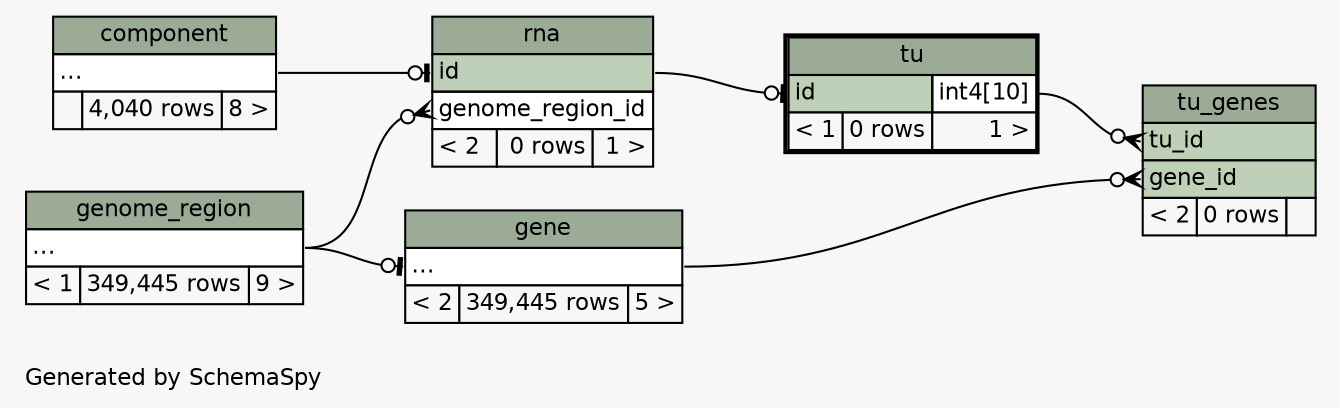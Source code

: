 // dot 2.38.0 on Mac OS X 10.10.3
// SchemaSpy rev 590
digraph "twoDegreesRelationshipsDiagram" {
  graph [
    rankdir="RL"
    bgcolor="#f7f7f7"
    label="\nGenerated by SchemaSpy"
    labeljust="l"
    nodesep="0.18"
    ranksep="0.46"
    fontname="Helvetica"
    fontsize="11"
  ];
  node [
    fontname="Helvetica"
    fontsize="11"
    shape="plaintext"
  ];
  edge [
    arrowsize="0.8"
  ];
  "gene":"elipses":w -> "genome_region":"elipses":e [arrowhead=none dir=back arrowtail=teeodot];
  "rna":"genome_region_id":w -> "genome_region":"elipses":e [arrowhead=none dir=back arrowtail=crowodot];
  "rna":"id":w -> "component":"elipses":e [arrowhead=none dir=back arrowtail=teeodot];
  "tu":"id":w -> "rna":"id":e [arrowhead=none dir=back arrowtail=teeodot];
  "tu_genes":"gene_id":w -> "gene":"elipses":e [arrowhead=none dir=back arrowtail=crowodot];
  "tu_genes":"tu_id":w -> "tu":"id.type":e [arrowhead=none dir=back arrowtail=crowodot];
  "component" [
    label=<
    <TABLE BORDER="0" CELLBORDER="1" CELLSPACING="0" BGCOLOR="#ffffff">
      <TR><TD COLSPAN="3" BGCOLOR="#9bab96" ALIGN="CENTER">component</TD></TR>
      <TR><TD PORT="elipses" COLSPAN="3" ALIGN="LEFT">...</TD></TR>
      <TR><TD ALIGN="LEFT" BGCOLOR="#f7f7f7">  </TD><TD ALIGN="RIGHT" BGCOLOR="#f7f7f7">4,040 rows</TD><TD ALIGN="RIGHT" BGCOLOR="#f7f7f7">8 &gt;</TD></TR>
    </TABLE>>
    URL="component.html"
    tooltip="component"
  ];
  "gene" [
    label=<
    <TABLE BORDER="0" CELLBORDER="1" CELLSPACING="0" BGCOLOR="#ffffff">
      <TR><TD COLSPAN="3" BGCOLOR="#9bab96" ALIGN="CENTER">gene</TD></TR>
      <TR><TD PORT="elipses" COLSPAN="3" ALIGN="LEFT">...</TD></TR>
      <TR><TD ALIGN="LEFT" BGCOLOR="#f7f7f7">&lt; 2</TD><TD ALIGN="RIGHT" BGCOLOR="#f7f7f7">349,445 rows</TD><TD ALIGN="RIGHT" BGCOLOR="#f7f7f7">5 &gt;</TD></TR>
    </TABLE>>
    URL="gene.html"
    tooltip="gene"
  ];
  "genome_region" [
    label=<
    <TABLE BORDER="0" CELLBORDER="1" CELLSPACING="0" BGCOLOR="#ffffff">
      <TR><TD COLSPAN="3" BGCOLOR="#9bab96" ALIGN="CENTER">genome_region</TD></TR>
      <TR><TD PORT="elipses" COLSPAN="3" ALIGN="LEFT">...</TD></TR>
      <TR><TD ALIGN="LEFT" BGCOLOR="#f7f7f7">&lt; 1</TD><TD ALIGN="RIGHT" BGCOLOR="#f7f7f7">349,445 rows</TD><TD ALIGN="RIGHT" BGCOLOR="#f7f7f7">9 &gt;</TD></TR>
    </TABLE>>
    URL="genome_region.html"
    tooltip="genome_region"
  ];
  "rna" [
    label=<
    <TABLE BORDER="0" CELLBORDER="1" CELLSPACING="0" BGCOLOR="#ffffff">
      <TR><TD COLSPAN="3" BGCOLOR="#9bab96" ALIGN="CENTER">rna</TD></TR>
      <TR><TD PORT="id" COLSPAN="3" BGCOLOR="#bed1b8" ALIGN="LEFT">id</TD></TR>
      <TR><TD PORT="genome_region_id" COLSPAN="3" ALIGN="LEFT">genome_region_id</TD></TR>
      <TR><TD ALIGN="LEFT" BGCOLOR="#f7f7f7">&lt; 2</TD><TD ALIGN="RIGHT" BGCOLOR="#f7f7f7">0 rows</TD><TD ALIGN="RIGHT" BGCOLOR="#f7f7f7">1 &gt;</TD></TR>
    </TABLE>>
    URL="rna.html"
    tooltip="rna"
  ];
  "tu" [
    label=<
    <TABLE BORDER="2" CELLBORDER="1" CELLSPACING="0" BGCOLOR="#ffffff">
      <TR><TD COLSPAN="3" BGCOLOR="#9bab96" ALIGN="CENTER">tu</TD></TR>
      <TR><TD PORT="id" COLSPAN="2" BGCOLOR="#bed1b8" ALIGN="LEFT">id</TD><TD PORT="id.type" ALIGN="LEFT">int4[10]</TD></TR>
      <TR><TD ALIGN="LEFT" BGCOLOR="#f7f7f7">&lt; 1</TD><TD ALIGN="RIGHT" BGCOLOR="#f7f7f7">0 rows</TD><TD ALIGN="RIGHT" BGCOLOR="#f7f7f7">1 &gt;</TD></TR>
    </TABLE>>
    URL="tu.html"
    tooltip="tu"
  ];
  "tu_genes" [
    label=<
    <TABLE BORDER="0" CELLBORDER="1" CELLSPACING="0" BGCOLOR="#ffffff">
      <TR><TD COLSPAN="3" BGCOLOR="#9bab96" ALIGN="CENTER">tu_genes</TD></TR>
      <TR><TD PORT="tu_id" COLSPAN="3" BGCOLOR="#bed1b8" ALIGN="LEFT">tu_id</TD></TR>
      <TR><TD PORT="gene_id" COLSPAN="3" BGCOLOR="#bed1b8" ALIGN="LEFT">gene_id</TD></TR>
      <TR><TD ALIGN="LEFT" BGCOLOR="#f7f7f7">&lt; 2</TD><TD ALIGN="RIGHT" BGCOLOR="#f7f7f7">0 rows</TD><TD ALIGN="RIGHT" BGCOLOR="#f7f7f7">  </TD></TR>
    </TABLE>>
    URL="tu_genes.html"
    tooltip="tu_genes"
  ];
}
